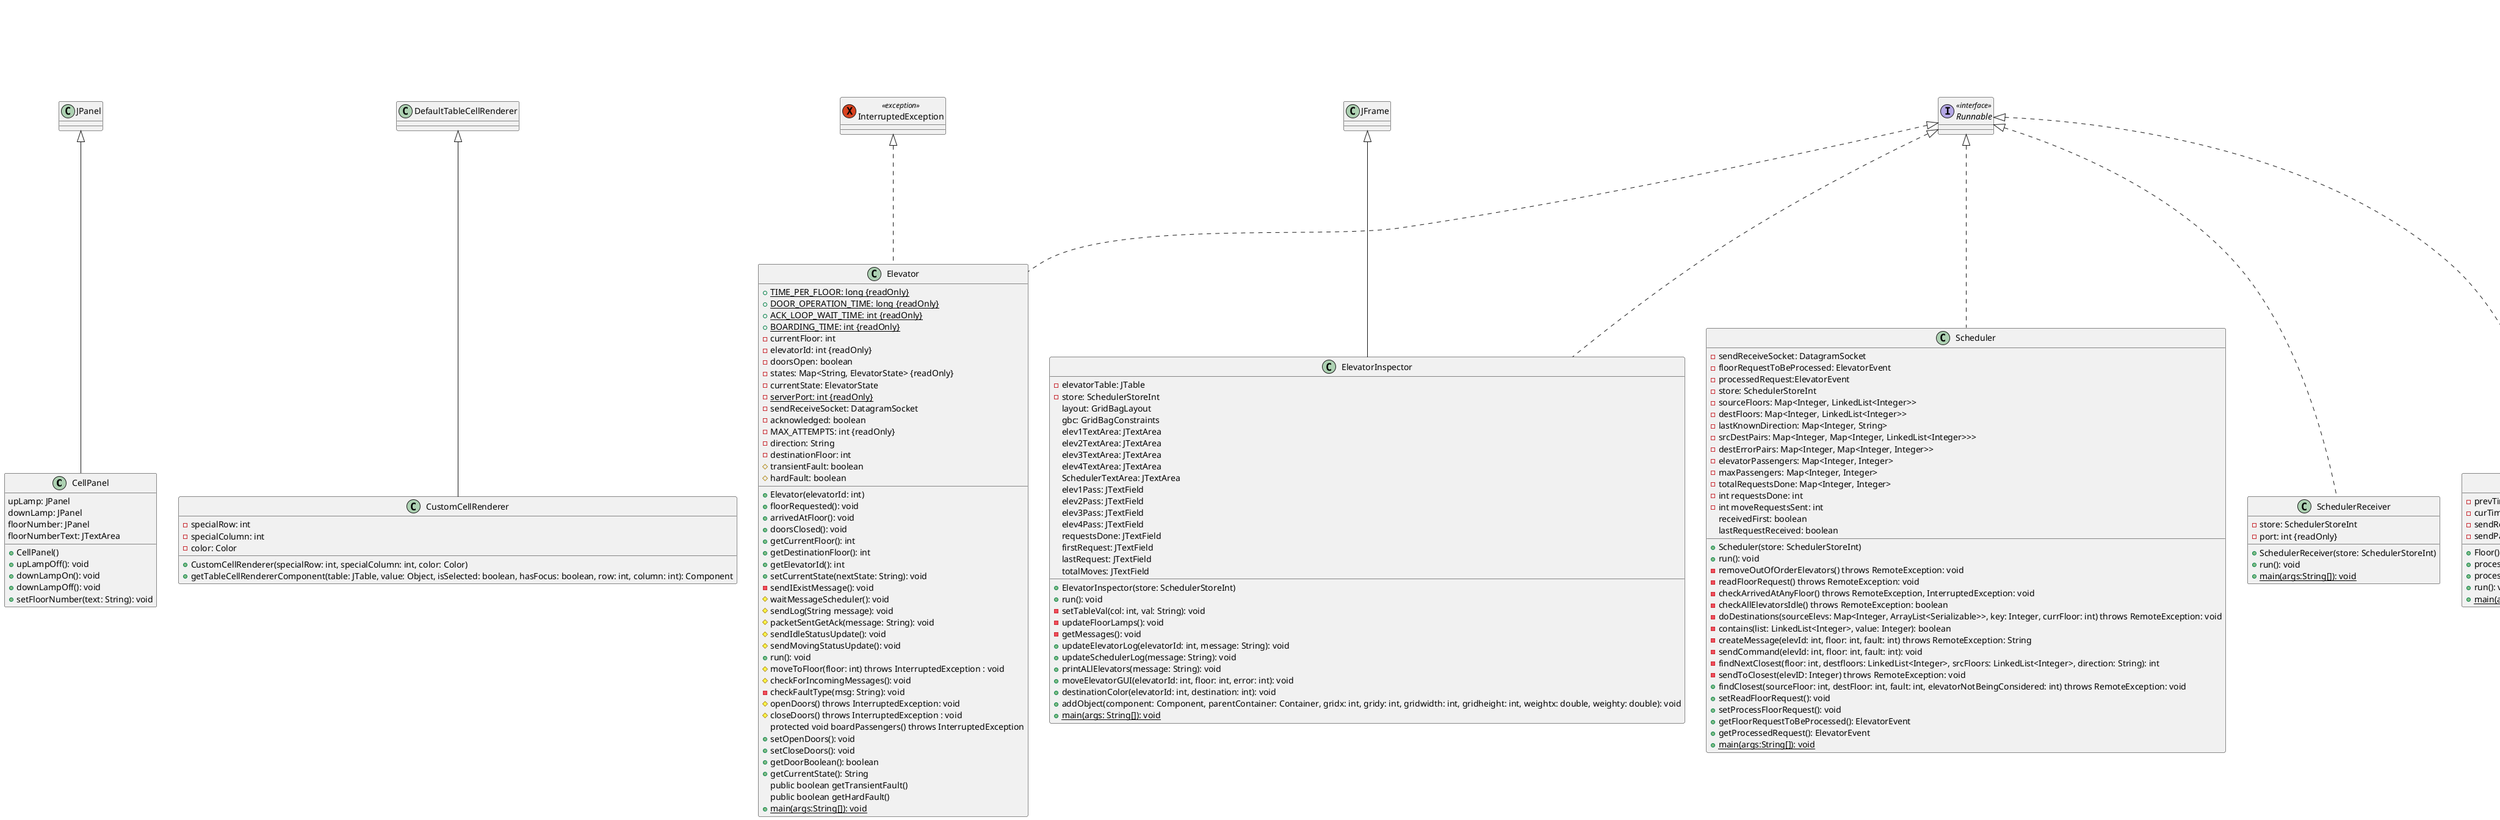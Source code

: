 @startuml
'https://plantuml.com/class-diagram

class CellPanel
class CustomCellRenderer
class Elevator
class ElevatorEvent
class ElevatorInspector
class Floor
class HelperFunctions
class Idle
class LoadingUnloading
class Moving
class Scheduler
class SchedulerReceiver
class SchedulerStore
class SplitTableCellRenderer
enum ELEVATOR_BUTTON <<enumeration>>
exception InterruptedException <<exception>>
interface ElevatorState <<interface>>
interface Runnable <<interface>>
interface SchedulerStoreInt <<interface>>

InterruptedException <|.. Elevator

ELEVATOR_BUTTON <|.. ElevatorEvent
ELEVATOR_BUTTON <|.. Floor

interface ElevatorState {
entry(context:Elevator): void
floorRequest(context:Elevator): void
arrivedAtFloor(context:Elevator): void
doorsClosed(context:Elevator): void
displayState(): void
toString(): String
}

interface SchedulerStoreInt{
addElevator(elevId: Integer, address: InetAddress, port: Integer) throws RemoteException: void
getElevators() throws RemoteException: Map<Integer, ArrayList<Serializable>>
updateElevator(elevID: Integer, itemToEdit: int, value: Serializable) throws RemoteException: void
getFloorRequest() throws RemoteException: ElevatorEvent
setFloorRequest(event: ElevatorEvent) throws RemoteException: void
removeElevator(id: int) throws RemoteException: void
getPassengerCounts() throws RemoteException: addLog(String message) throws RemoteException: void
receiveLog() throws RemoteException: String
setPassengersServiced(requests: int) throws RemoteException: void
setMovesDone(requests: int) throws RemoteException: void
setFirstRequest(time: String) throws RemoteException: void
setLastRequest(time: String) throws RemoteException: void
getPassengersServiced() throws RemoteException: int
getMovesDone() throws RemoteException: int
getFirstRequest() throws RemoteException: String
getLastRequest() throws RemoteException: String
}

class SchedulerStore extends UnicastRemoteObject implements SchedulerStoreInt {
-floorRequests: ArrayDeque<ElevatorEvent>
-elevators: Map<Integer, ArrayList<Serializable>>
-messageLog: ArrayDeque<String>
-passengersServiced: int
-totalMoves: int
-firstRequestStamp: String
-lastRequestStamp: String
+SchedulerStore() throws RemoteException
+(synchronized) addElevator (elevID: Integer, address: InetAddress, port: Integer): void
+(synchronized) Map<Integer, ArrayList<Serializable>> getElevators()
+(synchronized) void updateElevator(Integer elevID, int itemToEdit, Serializable value)
+(synchronized) ElevatorEvent getFloorRequest()
+(synchronized) void setFloorRequest(ElevatorEvent event)
+(synchronized) void removeElevator(int id)
+(synchronized) void addLog(String message)
+(synchronized) String receiveLog()
+setPassengersServiced(requests: int) throws RemoteException: void
+setMovesDone(requests: int) throws RemoteException: void
+setFirstRequest(time: String) throws RemoteException: void
+setLastRequest(time: String) throws RemoteException: void
+getPassengersServiced() throws RemoteException: int
+getMovesDone() throws RemoteException: int
+getFirstRequest() throws RemoteException: String
+getLastRequest() throws RemoteException: String
+(synchronized) getPassengerCounts(): }

class Idle implements ElevatorState {
}

ElevatorState <|.. Idle

class Moving implements ElevatorState {
}

class LoadingUnloading implements ElevatorState {
}

class Elevator implements Runnable {
+{static} TIME_PER_FLOOR: long {readOnly}
+{static} DOOR_OPERATION_TIME: long {readOnly}
+{static} ACK_LOOP_WAIT_TIME: int {readOnly}
+{static} BOARDING_TIME: int {readOnly}
-currentFloor: int
-elevatorId: int {readOnly}
-doorsOpen: boolean
-states: Map<String, ElevatorState> {readOnly}
-currentState: ElevatorState
-{static} serverPort: int {readOnly}
-sendReceiveSocket: DatagramSocket
-acknowledged: boolean
-MAX_ATTEMPTS: int {readOnly}
-direction: String
-destinationFloor: int
#transientFault: boolean
#hardFault: boolean

+Elevator(elevatorId: int)
+floorRequested(): void
+arrivedAtFloor(): void
+doorsClosed(): void
+getCurrentFloor(): int
+getDestinationFloor(): int
+getElevatorId(): int
+setCurrentState(nextState: String): void
-sendIExistMessage(): void
#waitMessageScheduler(): void
#sendLog(String message): void
#packetSentGetAck(message: String): void
#sendIdleStatusUpdate(): void
#sendMovingStatusUpdate(): void
+run(): void
#moveToFloor(floor: int) throws InterruptedException : void
#checkForIncomingMessages(): void
-checkFaultType(msg: String): void
#openDoors() throws InterruptedException: void
#closeDoors() throws InterruptedException : void
protected void boardPassengers() throws InterruptedException
+setOpenDoors(): void
+setCloseDoors(): void
+getDoorBoolean(): boolean
+getCurrentState(): String
 public boolean getTransientFault()
public boolean getHardFault()
+{Static} main(args:String[]): void
}

enum ELEVATOR_BUTTON {
UP
DOWN
INSIDE
START_MOVE
ARRIVAL
}

class ElevatorEvent implements Serializable{
-time: String {readOnly}
-sourceFloor: int {readOnly}
-destFloor: int {readOnly}
-button: ELEVATOR_BUTTON {readOnly}
-faultType: int{readOnly}
-lastReq: boolean{readOnly}

+ElevatorEvent(time: String, floor: int, button: ELEVATOR_BUTTON, car_button: int, fault: int, lastReq: boolean)
+toString(): String
+getTime(): String
+getSourceFloor(): int
+getDestFloor(): int
+getButton(): ELEVATOR_BUTTON
+getFaultType(): int
+isLastReq(): boolean
}

class Floor implements Runnable{
-prevTime: LocalTime
-curTime: LocalTime
-sendReceiveSocket: DatagramSocket {readOnly}
-sendPacket: DatagramPacket

+Floor()
+processFile(file: File): void
+processInput(input: String, lastLine: boolean): void
+run(): void
+{Static} main(args:String[]): void
}

class Scheduler implements Runnable{

-sendReceiveSocket: DatagramSocket
-floorRequestToBeProcessed: ElevatorEvent
-processedRequest:ElevatorEvent
-store: SchedulerStoreInt
-sourceFloors: Map<Integer, LinkedList<Integer>>
-destFloors: Map<Integer, LinkedList<Integer>>
-lastKnownDirection: Map<Integer, String>
-srcDestPairs: Map<Integer, Map<Integer, LinkedList<Integer>>>
-destErrorPairs: Map<Integer, Map<Integer, Integer>>
-elevatorPassengers: Map<Integer, Integer>
-maxPassengers: Map<Integer, Integer>
-totalRequestsDone: Map<Integer, Integer>
-int requestsDone: int
-int moveRequestsSent: int
receivedFirst: boolean
lastRequestReceived: boolean

+Scheduler(store: SchedulerStoreInt)
+run(): void
-removeOutOfOrderElevators() throws RemoteException: void
-readFloorRequest() throws RemoteException: void
-checkArrivedAtAnyFloor() throws RemoteException, InterruptedException: void
-checkAllElevatorsIdle() throws RemoteException: boolean
-doDestinations(sourceElevs: Map<Integer, ArrayList<Serializable>>, key: Integer, currFloor: int) throws RemoteException: void
-contains(list: LinkedList<Integer>, value: Integer): boolean
-createMessage(elevId: int, floor: int, fault: int) throws RemoteException: String
-sendCommand(elevId: int, floor: int, fault: int): void
-findNextClosest(floor: int, destfloors: LinkedList<Integer>, srcFloors: LinkedList<Integer>, direction: String): int
-sendToClosest(elevID: Integer) throws RemoteException: void
+findClosest(sourceFloor: int, destFloor: int, fault: int, elevatorNotBeingConsidered: int) throws RemoteException: void
+setReadFloorRequest(): void
+setProcessFloorRequest(): void
+getFloorRequestToBeProcessed(): ElevatorEvent
+getProcessedRequest(): ElevatorEvent
+{Static} main(args:String[]): void
}

class SchedulerReceiver implements Runnable{

-store: SchedulerStoreInt
-port: int {readOnly}

+SchedulerReceiver(store: SchedulerStoreInt)
+run(): void
+{Static} main(args:String[]): void
}

class HelperFunctions{
+{Static} generateMsg(stringMsg: String): byte[]
+{Static} translateMsg(msg: byte[], len: int): String
+{Static} validateData(msg: byte[], len: int): boolean
+{Static} printDataInfo(data: byte[], len: int): void
}

class CellPanel extends JPanel{
upLamp: JPanel
downLamp: JPanel
floorNumber: JPanel
floorNumberText: JTextArea
+CellPanel()
+upLampOff(): void
+downLampOn(): void
+downLampOff(): void
+setFloorNumber(text: String): void
}

class CustomCellRenderer extends DefaultTableCellRenderer{
-specialRow: int
-specialColumn: int
-color: Color
+CustomCellRenderer(specialRow: int, specialColumn: int, color: Color)
+getTableCellRendererComponent(table: JTable, value: Object, isSelected: boolean, hasFocus: boolean, row: int, column: int): Component
}

class ElevatorInspector extends JFrame implements Runnable{
-elevatorTable: JTable
-store: SchedulerStoreInt
layout: GridBagLayout
gbc: GridBagConstraints
elev1TextArea: JTextArea
elev2TextArea: JTextArea
elev3TextArea: JTextArea
elev4TextArea: JTextArea
SchedulerTextArea: JTextArea
elev1Pass: JTextField
elev2Pass: JTextField
elev3Pass: JTextField
elev4Pass: JTextField
requestsDone: JTextField
firstRequest: JTextField
lastRequest: JTextField
totalMoves: JTextField
+ElevatorInspector(store: SchedulerStoreInt)
+run(): void
-setTableVal(col: int, val: String): void
-updateFloorLamps(): void
-getMessages(): void
+updateElevatorLog(elevatorId: int, message: String): void
+updateSchedulerLog(message: String): void
+printALlElevators(message: String): void
+moveElevatorGUI(elevatorId: int, floor: int, error: int): void
+destinationColor(elevatorId: int, destination: int): void
+addObject(component: Component, parentContainer: Container, gridx: int, gridy: int, gridwidth: int, gridheight: int, weightx: double, weighty: double): void
+{static} main(args: String[]): void
}

class SplitTableCellRenderer implements TableCellRenderer{
CellPanel rendererPanel
+SplitTableCellRenderer()
+getTableCellRendererComponent(table: JTable, value: Object, isSelected: boolean, hasFocus: boolean, row: int, column: int): Component
}
@enduml